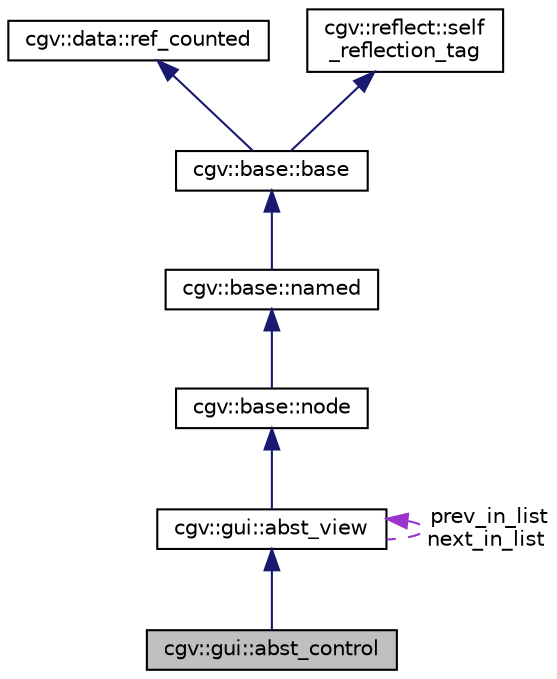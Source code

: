 digraph "cgv::gui::abst_control"
{
  bgcolor="transparent";
  edge [fontname="Helvetica",fontsize="10",labelfontname="Helvetica",labelfontsize="10"];
  node [fontname="Helvetica",fontsize="10",shape=record];
  Node1 [label="cgv::gui::abst_control",height=0.2,width=0.4,color="black", fillcolor="grey75", style="filled", fontcolor="black"];
  Node2 -> Node1 [dir="back",color="midnightblue",fontsize="10",style="solid",fontname="Helvetica"];
  Node2 [label="cgv::gui::abst_view",height=0.2,width=0.4,color="black",URL="$a00076.html",tooltip="type independent &base class of all views "];
  Node3 -> Node2 [dir="back",color="midnightblue",fontsize="10",style="solid",fontname="Helvetica"];
  Node3 [label="cgv::base::node",height=0.2,width=0.4,color="black",URL="$a00036.html"];
  Node4 -> Node3 [dir="back",color="midnightblue",fontsize="10",style="solid",fontname="Helvetica"];
  Node4 [label="cgv::base::named",height=0.2,width=0.4,color="black",URL="$a00035.html"];
  Node5 -> Node4 [dir="back",color="midnightblue",fontsize="10",style="solid",fontname="Helvetica"];
  Node5 [label="cgv::base::base",height=0.2,width=0.4,color="black",URL="$a00015.html"];
  Node6 -> Node5 [dir="back",color="midnightblue",fontsize="10",style="solid",fontname="Helvetica"];
  Node6 [label="cgv::data::ref_counted",height=0.2,width=0.4,color="black",URL="$a00070.html"];
  Node7 -> Node5 [dir="back",color="midnightblue",fontsize="10",style="solid",fontname="Helvetica"];
  Node7 [label="cgv::reflect::self\l_reflection_tag",height=0.2,width=0.4,color="black",URL="$a00216.html",tooltip="Derive from this class to announce implementation of the method self_reflect. "];
  Node2 -> Node2 [dir="back",color="darkorchid3",fontsize="10",style="dashed",label=" prev_in_list\nnext_in_list" ,fontname="Helvetica"];
}
